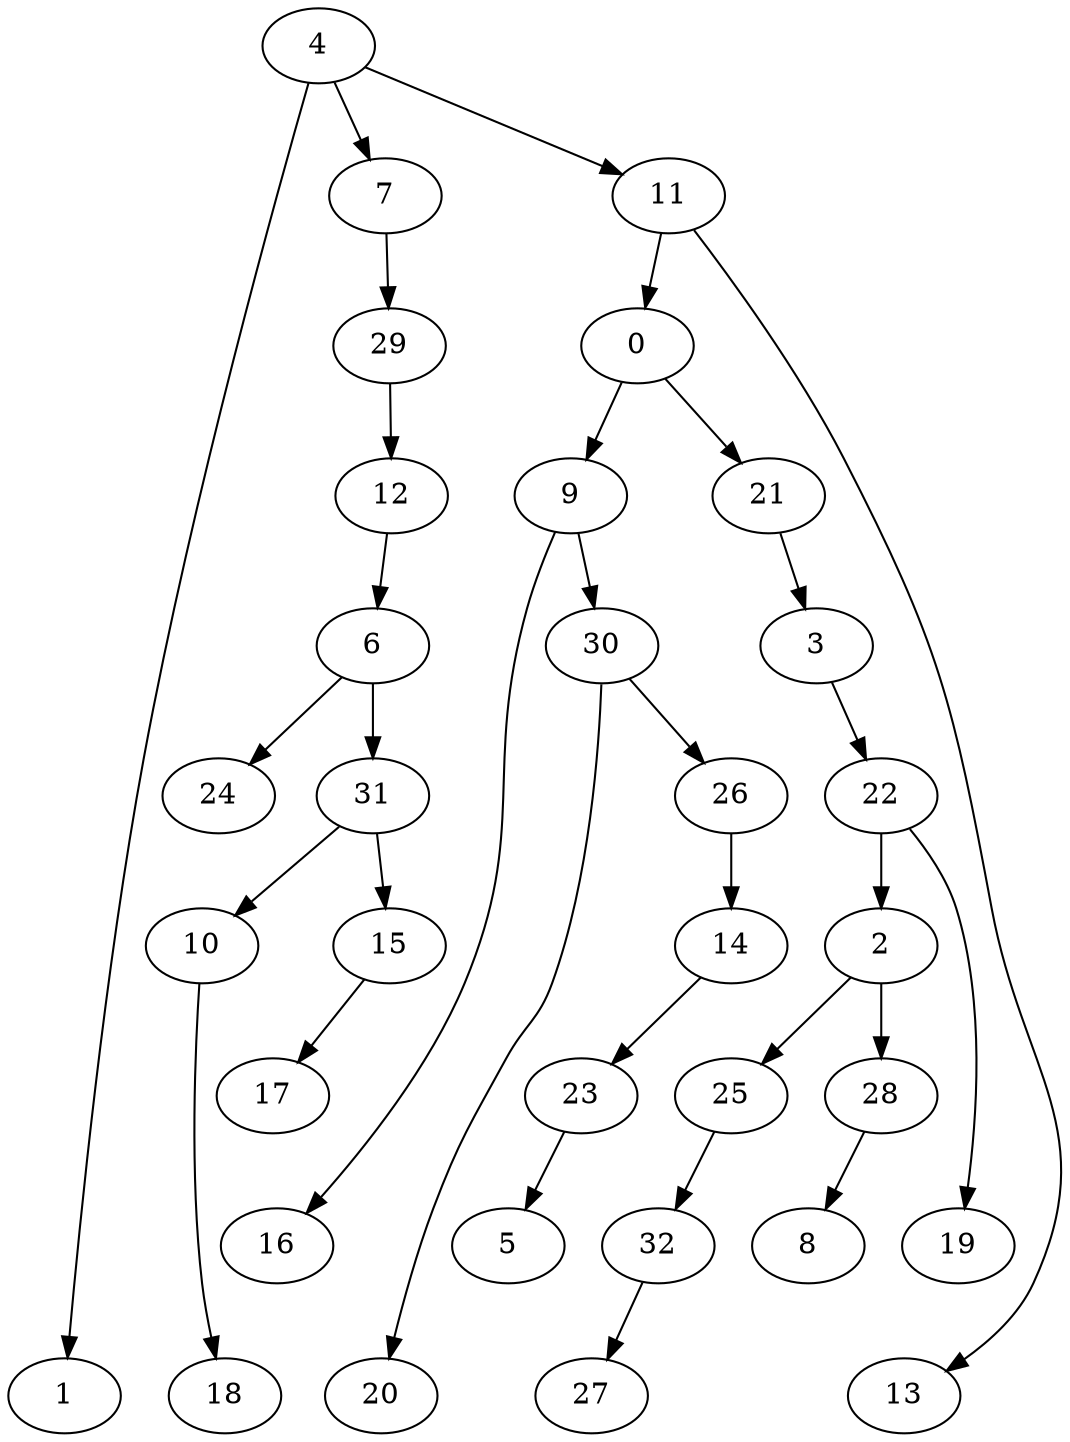 digraph G {
    0;
    9;
    21;
    16;
    30;
    3;
    2;
    25;
    28;
    32;
    8;
    22;
    19;
    4;
    1;
    7;
    11;
    29;
    13;
    6;
    24;
    31;
    10;
    15;
    12;
    20;
    26;
    18;
    14;
    23;
    5;
    17;
    27;
    0 -> 9 [weight=0];
    0 -> 21 [weight=0];
    9 -> 16 [weight=0];
    9 -> 30 [weight=0];
    21 -> 3 [weight=0];
    30 -> 20 [weight=0];
    30 -> 26 [weight=0];
    3 -> 22 [weight=0];
    2 -> 25 [weight=0];
    2 -> 28 [weight=1];
    25 -> 32 [weight=0];
    28 -> 8 [weight=0];
    32 -> 27 [weight=0];
    22 -> 2 [weight=1];
    22 -> 19 [weight=0];
    4 -> 1 [weight=0];
    4 -> 7 [weight=0];
    4 -> 11 [weight=0];
    7 -> 29 [weight=0];
    11 -> 0 [weight=0];
    11 -> 13 [weight=0];
    29 -> 12 [weight=0];
    6 -> 24 [weight=0];
    6 -> 31 [weight=1];
    31 -> 10 [weight=0];
    31 -> 15 [weight=0];
    10 -> 18 [weight=0];
    15 -> 17 [weight=0];
    12 -> 6 [weight=0];
    26 -> 14 [weight=0];
    14 -> 23 [weight=0];
    23 -> 5 [weight=0];
}
